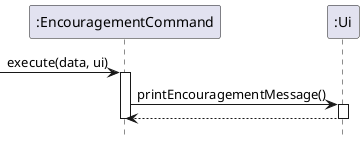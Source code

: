@startuml
hide footbox
->":EncouragementCommand": execute(data, ui)
activate ":EncouragementCommand"
":EncouragementCommand" -> ":Ui": printEncouragementMessage()
activate ":Ui"
":Ui" --> ":EncouragementCommand"
deactivate ":EncouragementCommand"
deactivate ":Ui"

@enduml